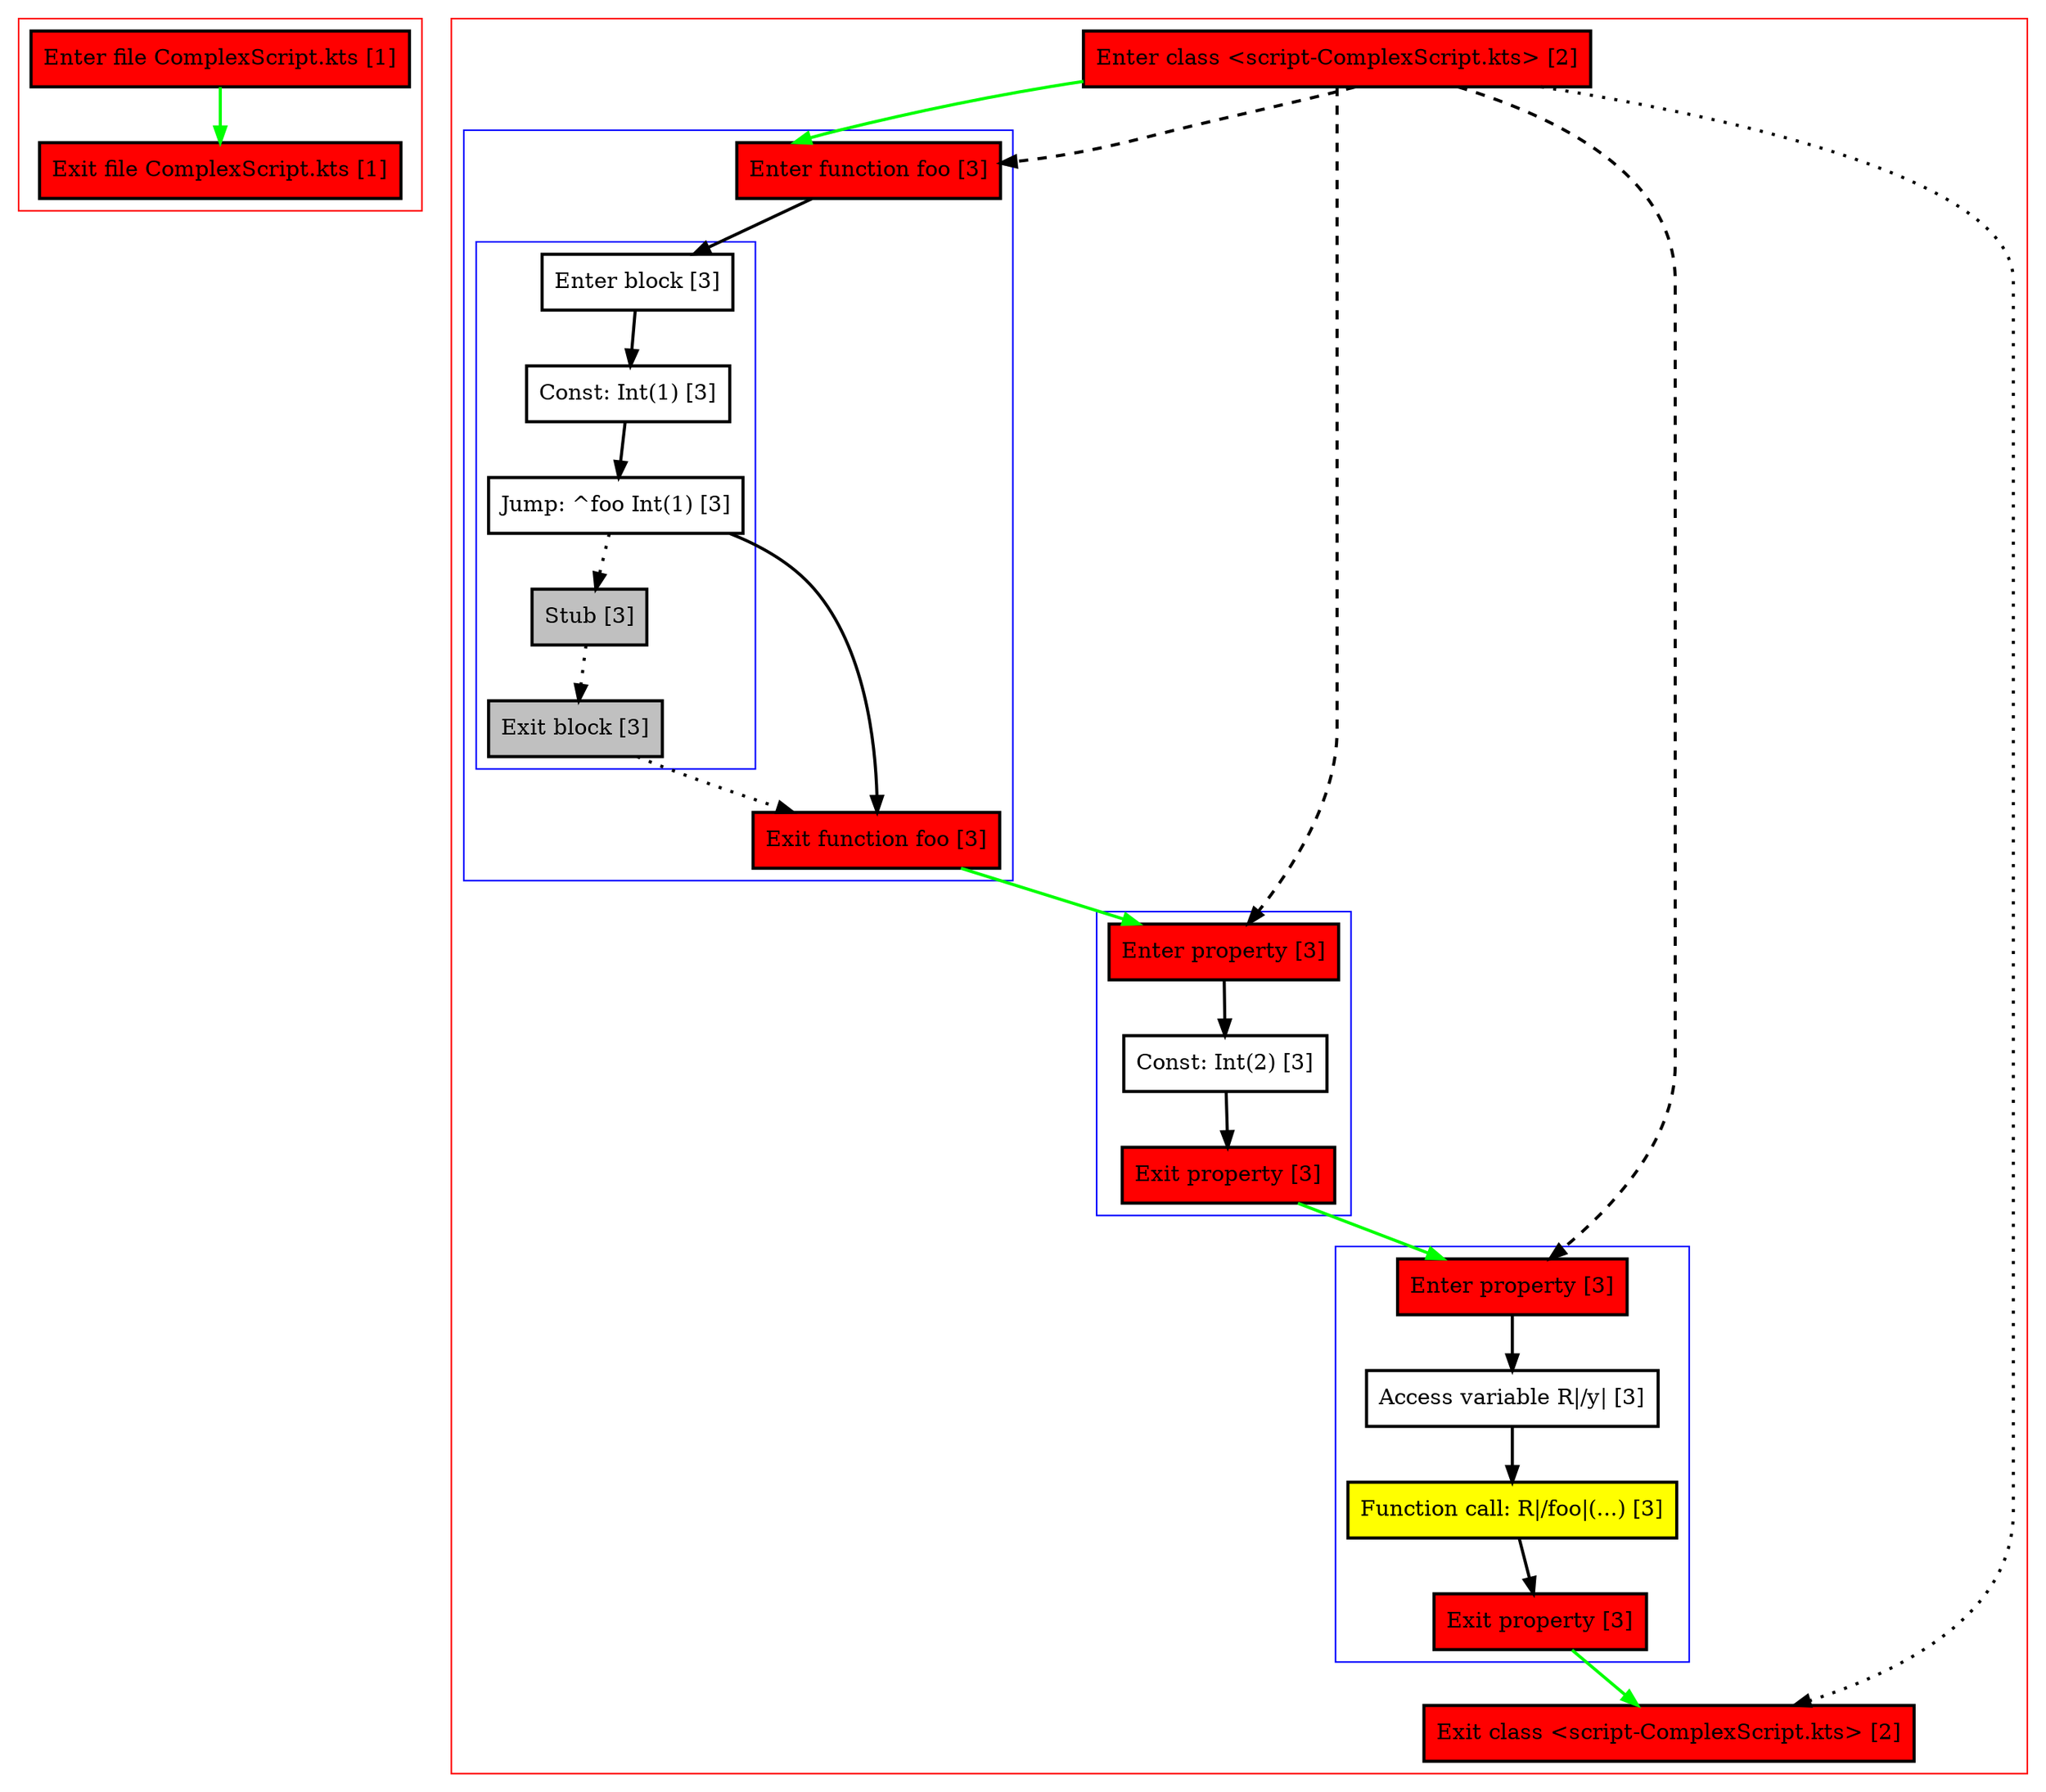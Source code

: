digraph ComplexScript_kts {
    graph [nodesep=3]
    node [shape=box penwidth=2]
    edge [penwidth=2]

    subgraph cluster_0 {
        color=red
        0 [label="Enter file ComplexScript.kts [1]" style="filled" fillcolor=red];
        1 [label="Exit file ComplexScript.kts [1]" style="filled" fillcolor=red];
    }
    0 -> {1} [color=green];

    subgraph cluster_1 {
        color=red
        2 [label="Enter class <script-ComplexScript.kts> [2]" style="filled" fillcolor=red];
        subgraph cluster_2 {
            color=blue
            3 [label="Enter function foo [3]" style="filled" fillcolor=red];
            subgraph cluster_3 {
                color=blue
                4 [label="Enter block [3]"];
                5 [label="Const: Int(1) [3]"];
                6 [label="Jump: ^foo Int(1) [3]"];
                7 [label="Stub [3]" style="filled" fillcolor=gray];
                8 [label="Exit block [3]" style="filled" fillcolor=gray];
            }
            9 [label="Exit function foo [3]" style="filled" fillcolor=red];
        }
        subgraph cluster_4 {
            color=blue
            10 [label="Enter property [3]" style="filled" fillcolor=red];
            11 [label="Const: Int(2) [3]"];
            12 [label="Exit property [3]" style="filled" fillcolor=red];
        }
        subgraph cluster_5 {
            color=blue
            13 [label="Enter property [3]" style="filled" fillcolor=red];
            14 [label="Access variable R|/y| [3]"];
            15 [label="Function call: R|/foo|(...) [3]" style="filled" fillcolor=yellow];
            16 [label="Exit property [3]" style="filled" fillcolor=red];
        }
        17 [label="Exit class <script-ComplexScript.kts> [2]" style="filled" fillcolor=red];
    }
    2 -> {3} [color=green];
    2 -> {17} [style=dotted];
    2 -> {3 10 13} [style=dashed];
    3 -> {4};
    4 -> {5};
    5 -> {6};
    6 -> {9};
    6 -> {7} [style=dotted];
    7 -> {8} [style=dotted];
    8 -> {9} [style=dotted];
    9 -> {10} [color=green];
    10 -> {11};
    11 -> {12};
    12 -> {13} [color=green];
    13 -> {14};
    14 -> {15};
    15 -> {16};
    16 -> {17} [color=green];

}
